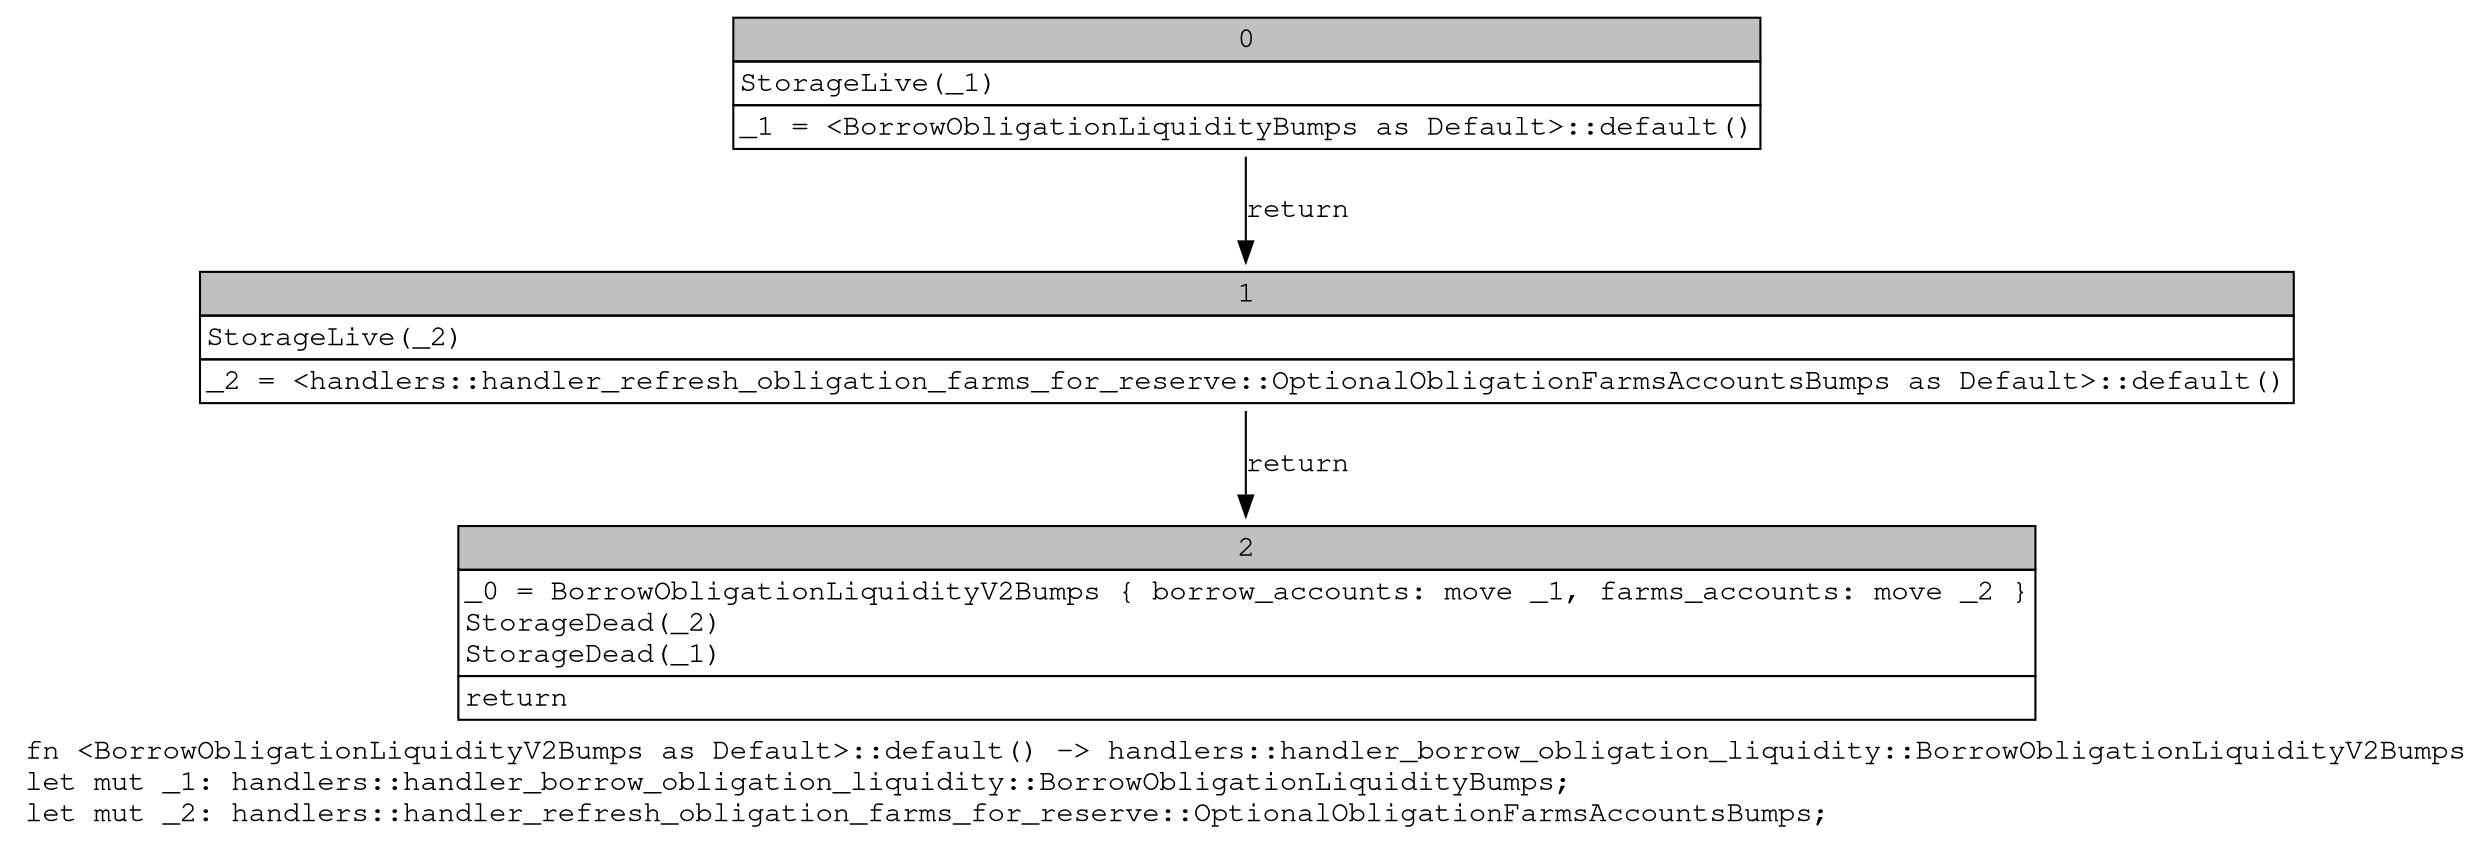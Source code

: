 digraph Mir_0_2984 {
    graph [fontname="Courier, monospace"];
    node [fontname="Courier, monospace"];
    edge [fontname="Courier, monospace"];
    label=<fn &lt;BorrowObligationLiquidityV2Bumps as Default&gt;::default() -&gt; handlers::handler_borrow_obligation_liquidity::BorrowObligationLiquidityV2Bumps<br align="left"/>let mut _1: handlers::handler_borrow_obligation_liquidity::BorrowObligationLiquidityBumps;<br align="left"/>let mut _2: handlers::handler_refresh_obligation_farms_for_reserve::OptionalObligationFarmsAccountsBumps;<br align="left"/>>;
    bb0__0_2984 [shape="none", label=<<table border="0" cellborder="1" cellspacing="0"><tr><td bgcolor="gray" align="center" colspan="1">0</td></tr><tr><td align="left" balign="left">StorageLive(_1)<br/></td></tr><tr><td align="left">_1 = &lt;BorrowObligationLiquidityBumps as Default&gt;::default()</td></tr></table>>];
    bb1__0_2984 [shape="none", label=<<table border="0" cellborder="1" cellspacing="0"><tr><td bgcolor="gray" align="center" colspan="1">1</td></tr><tr><td align="left" balign="left">StorageLive(_2)<br/></td></tr><tr><td align="left">_2 = &lt;handlers::handler_refresh_obligation_farms_for_reserve::OptionalObligationFarmsAccountsBumps as Default&gt;::default()</td></tr></table>>];
    bb2__0_2984 [shape="none", label=<<table border="0" cellborder="1" cellspacing="0"><tr><td bgcolor="gray" align="center" colspan="1">2</td></tr><tr><td align="left" balign="left">_0 = BorrowObligationLiquidityV2Bumps { borrow_accounts: move _1, farms_accounts: move _2 }<br/>StorageDead(_2)<br/>StorageDead(_1)<br/></td></tr><tr><td align="left">return</td></tr></table>>];
    bb0__0_2984 -> bb1__0_2984 [label="return"];
    bb1__0_2984 -> bb2__0_2984 [label="return"];
}

